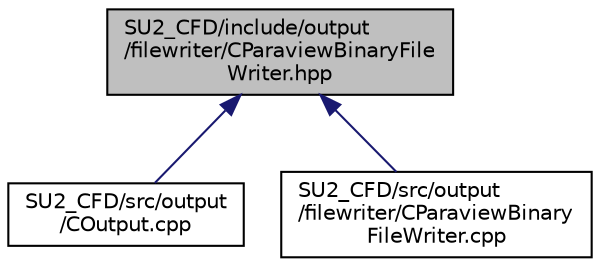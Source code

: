 digraph "SU2_CFD/include/output/filewriter/CParaviewBinaryFileWriter.hpp"
{
 // LATEX_PDF_SIZE
  edge [fontname="Helvetica",fontsize="10",labelfontname="Helvetica",labelfontsize="10"];
  node [fontname="Helvetica",fontsize="10",shape=record];
  Node1 [label="SU2_CFD/include/output\l/filewriter/CParaviewBinaryFile\lWriter.hpp",height=0.2,width=0.4,color="black", fillcolor="grey75", style="filled", fontcolor="black",tooltip="Headers fo paraview binary file writer class."];
  Node1 -> Node2 [dir="back",color="midnightblue",fontsize="10",style="solid",fontname="Helvetica"];
  Node2 [label="SU2_CFD/src/output\l/COutput.cpp",height=0.2,width=0.4,color="black", fillcolor="white", style="filled",URL="$COutput_8cpp.html",tooltip="Main subroutines for output solver information."];
  Node1 -> Node3 [dir="back",color="midnightblue",fontsize="10",style="solid",fontname="Helvetica"];
  Node3 [label="SU2_CFD/src/output\l/filewriter/CParaviewBinary\lFileWriter.cpp",height=0.2,width=0.4,color="black", fillcolor="white", style="filled",URL="$CParaviewBinaryFileWriter_8cpp.html",tooltip="Filewriter class for Paraview binary format."];
}
